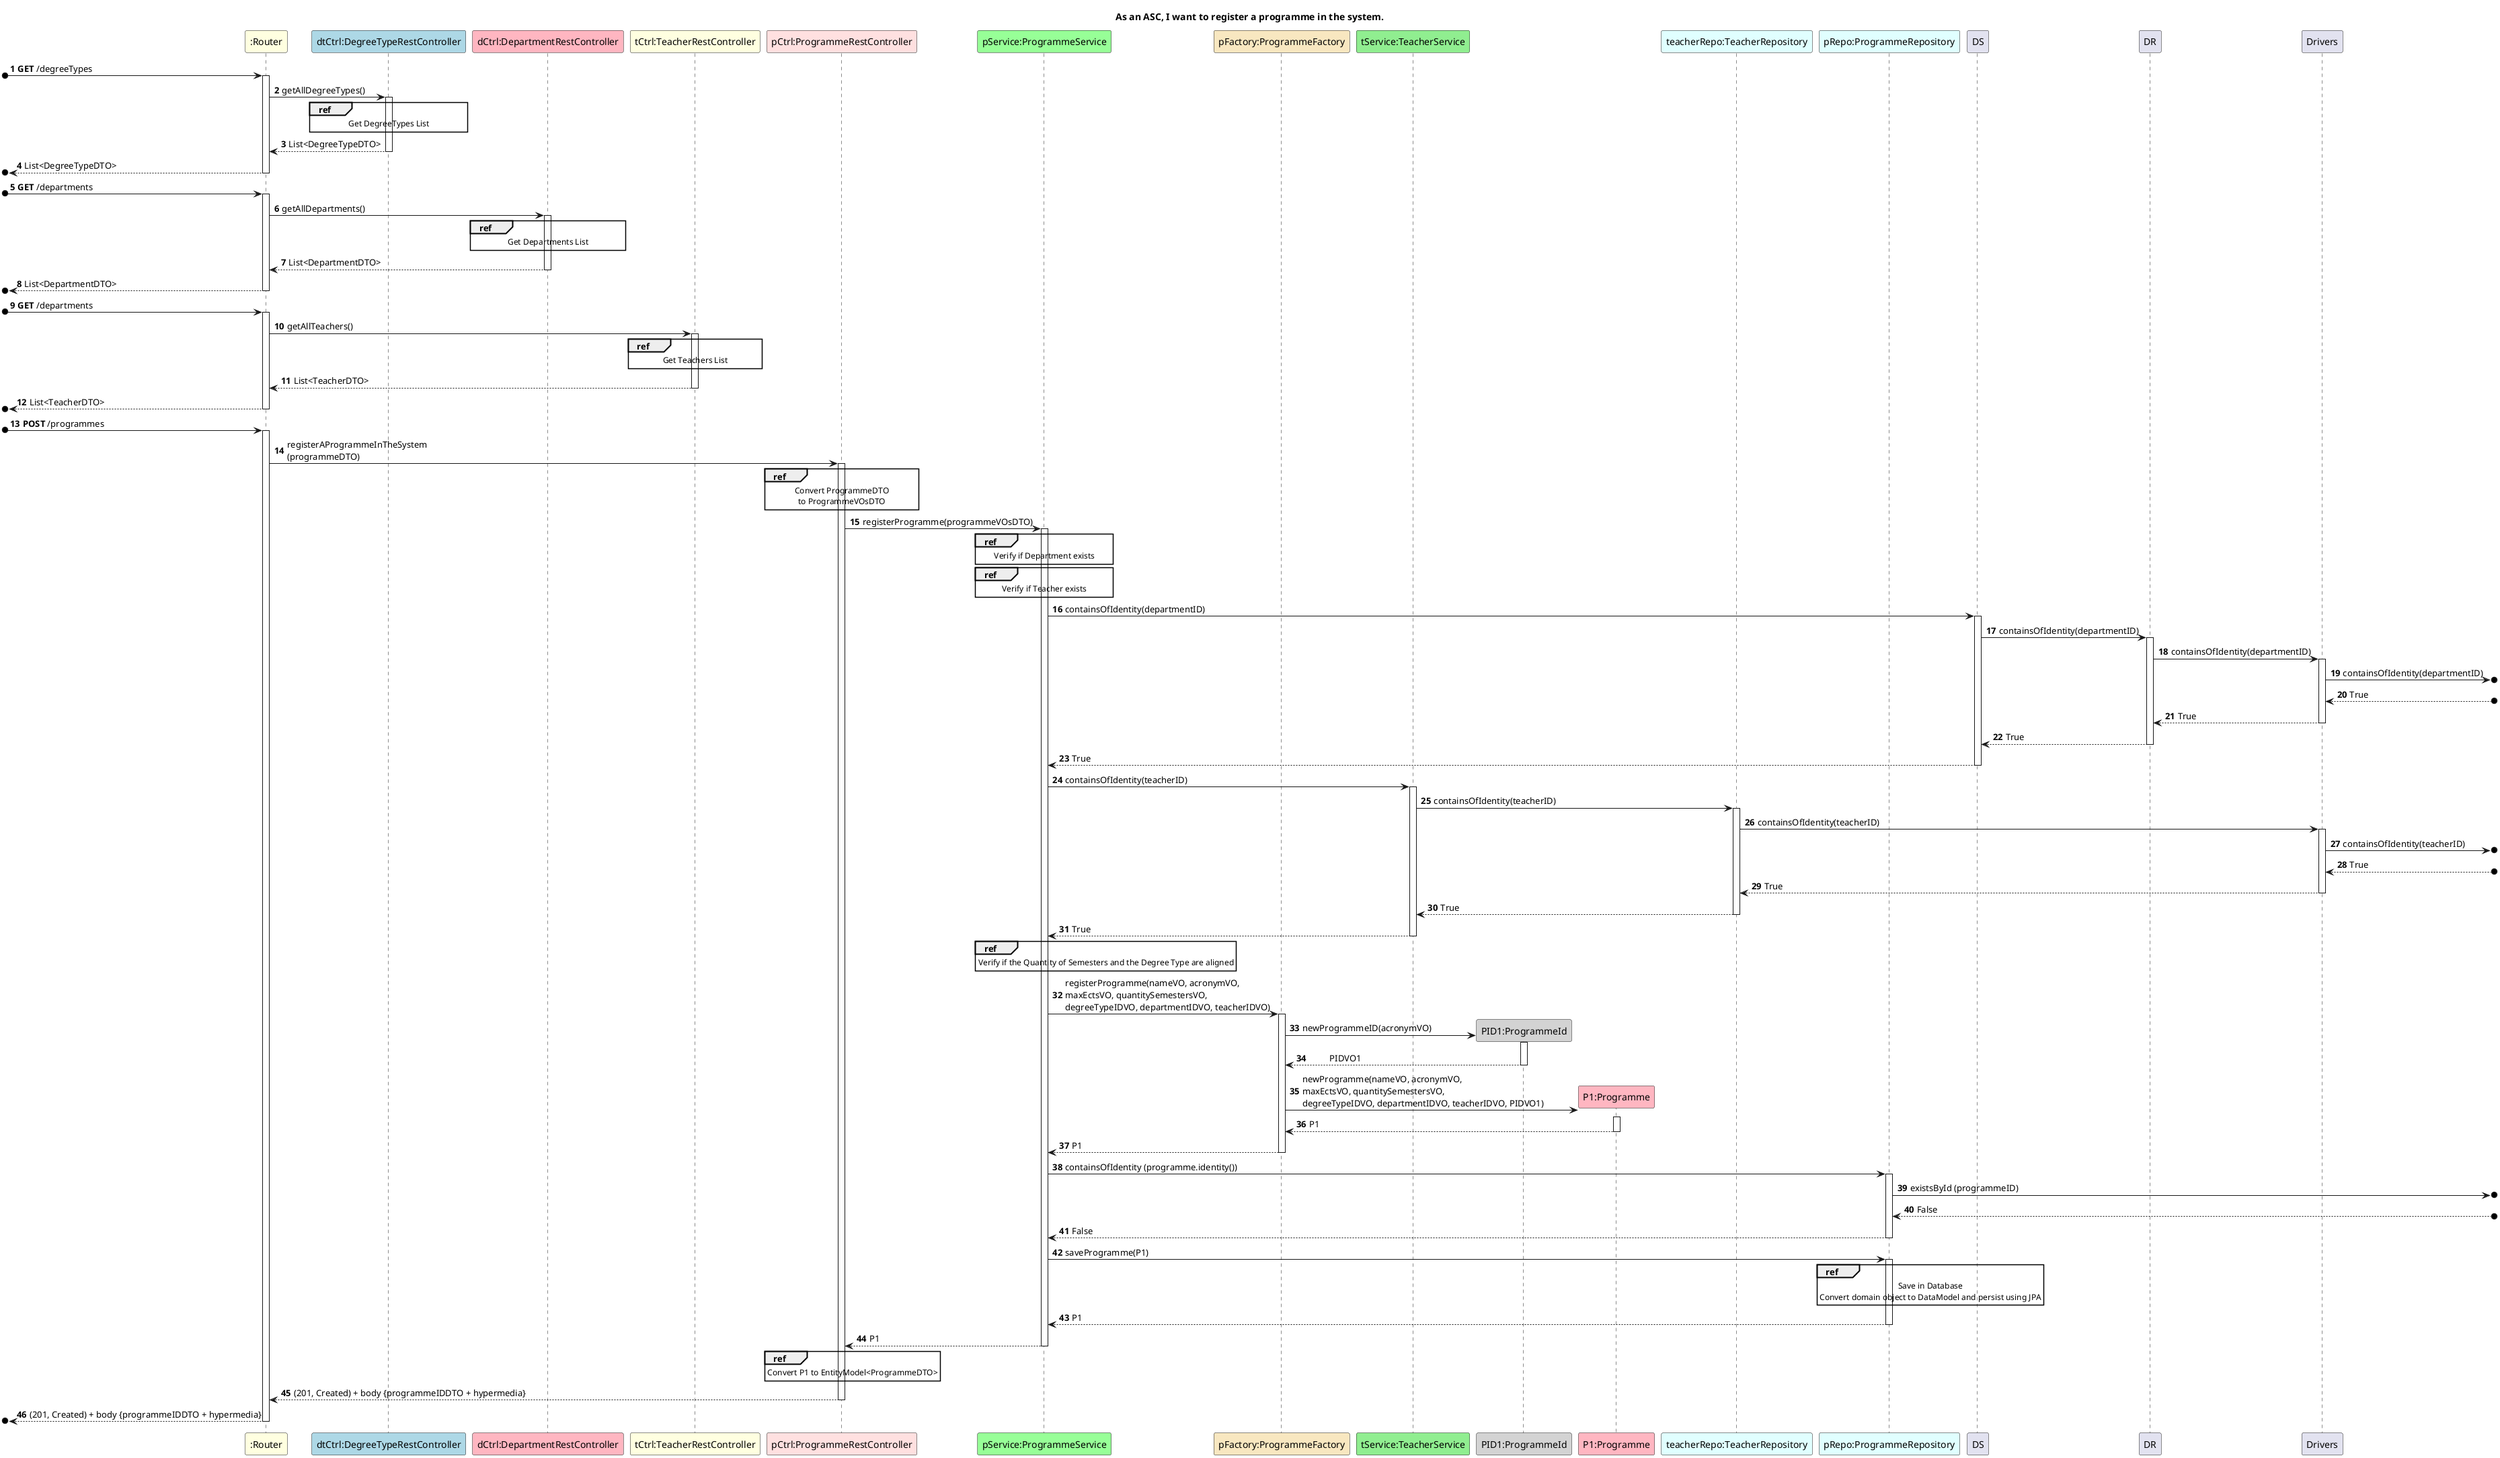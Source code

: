 @startuml
autonumber

title As an ASC, I want to register a programme in the system.


participant ":Router" as R #lightyellow
participant "dtCtrl:DegreeTypeRestController" as dtC #lightblue
participant "dCtrl:DepartmentRestController" as dC #lightpink
participant "tCtrl:TeacherRestController" as tC #lightyellow
participant "pCtrl:ProgrammeRestController" as C #implementation
participant "pService:ProgrammeService" as PS #physical
participant "pFactory:ProgrammeFactory" as PF #strategy

participant "tService:TeacherService" as TS #lightgreen
participant "PID1:ProgrammeId" as PID #lightgrey
participant "P1:Programme" as P #lightpink

participant "teacherRepo:TeacherRepository" as TR #lightcyan
participant "pRepo:ProgrammeRepository" as PR #lightcyan

[o-> R ++: **GET** /degreeTypes

R -> dtC ++: getAllDegreeTypes()

ref over dtC
          Get DegreeTypes List
end ref

dtC --> R --: List<DegreeTypeDTO>
[o<-- R --: List<DegreeTypeDTO>

[o-> R ++: **GET** /departments
R -> dC ++: getAllDepartments()

ref over dC
          Get Departments List
end ref

dC --> R --: List<DepartmentDTO>
[o<-- R --: List<DepartmentDTO>

[o-> R ++: **GET** /departments
R -> tC ++: getAllTeachers()

ref over tC
          Get Teachers List
end ref

tC --> R --: List<TeacherDTO>
[o<-- R --: List<TeacherDTO>

[o-> R ++: **POST** /programmes

R -> C ++: registerAProgrammeInTheSystem \n(programmeDTO)

ref over C
    Convert ProgrammeDTO
    to ProgrammeVOsDTO
end ref

C -> PS ++: registerProgramme(programmeVOsDTO)

ref over PS
    Verify if Department exists
end ref

ref over PS
    Verify if Teacher exists
end ref

PS -> DS ++: containsOfIdentity(departmentID)
DS -> DR ++: containsOfIdentity(departmentID)
DR -> Drivers ++: containsOfIdentity(departmentID)
Drivers ->o] : containsOfIdentity(departmentID)
Drivers <--o] : True
Drivers --> DR --: True
DR --> DS --: True
DS --> PS --: True

PS -> TS ++: containsOfIdentity(teacherID)
TS -> TR ++: containsOfIdentity(teacherID)
TR -> Drivers ++: containsOfIdentity(teacherID)
Drivers ->o] : containsOfIdentity(teacherID)
Drivers <--o] : True
Drivers --> TR --: True
TR --> TS --: True
TS --> PS --: True

ref over PS
    Verify if the Quantity of Semesters and the Degree Type are aligned
end ref

PS -> PF ++: registerProgramme(nameVO, acronymVO, \nmaxEctsVO, quantitySemestersVO, \ndegreeTypeIDVO, departmentIDVO, teacherIDVO)

PF -> PID **: newProgrammeID(acronymVO)
activate PID
PID --> PF --: \t PIDVO1
PF -> P **: newProgramme(nameVO, acronymVO, \nmaxEctsVO, quantitySemestersVO, \ndegreeTypeIDVO, departmentIDVO, teacherIDVO, PIDVO1)
activate P

P --> PF --: P1
PF --> PS --: P1

PS -> PR++ :containsOfIdentity (programme.identity())
PR ->o] : existsById (programmeID)
PR <--o] : False
PR --> PS-- : False

PS -> PR ++: saveProgramme(P1)

ref over PR
    Save in Database
    Convert domain object to DataModel and persist using JPA
end ref

PR --> PS --: P1

PS --> C --: P1

ref over C
    Convert P1 to EntityModel<ProgrammeDTO>
end ref

C --> R --: (201, Created) + body {programmeIDDTO + hypermedia}

[o<-- R--: (201, Created) + body {programmeIDDTO + hypermedia}

@enduml